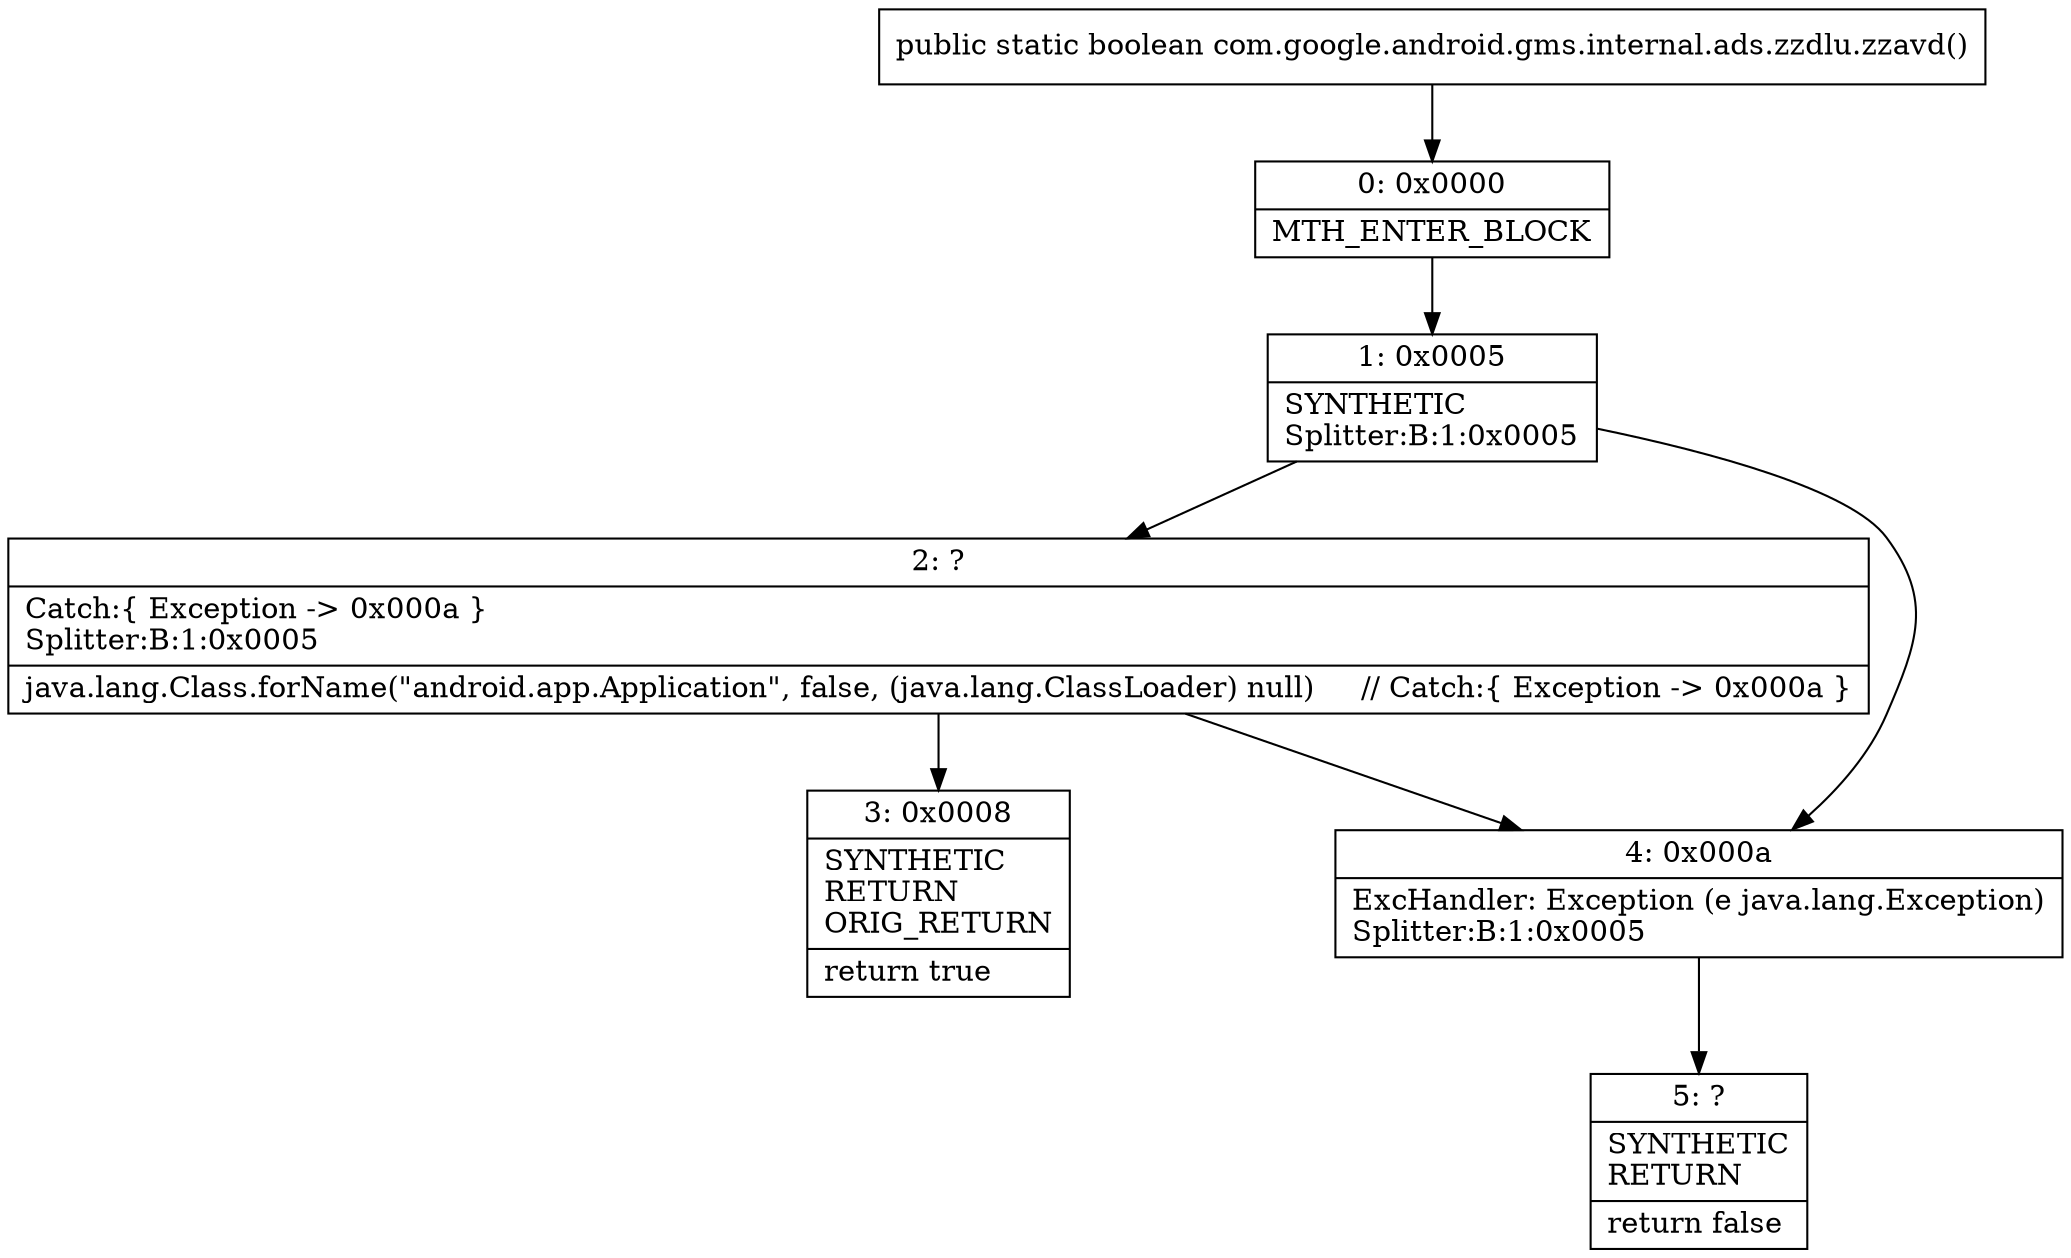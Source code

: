 digraph "CFG forcom.google.android.gms.internal.ads.zzdlu.zzavd()Z" {
Node_0 [shape=record,label="{0\:\ 0x0000|MTH_ENTER_BLOCK\l}"];
Node_1 [shape=record,label="{1\:\ 0x0005|SYNTHETIC\lSplitter:B:1:0x0005\l}"];
Node_2 [shape=record,label="{2\:\ ?|Catch:\{ Exception \-\> 0x000a \}\lSplitter:B:1:0x0005\l|java.lang.Class.forName(\"android.app.Application\", false, (java.lang.ClassLoader) null)     \/\/ Catch:\{ Exception \-\> 0x000a \}\l}"];
Node_3 [shape=record,label="{3\:\ 0x0008|SYNTHETIC\lRETURN\lORIG_RETURN\l|return true\l}"];
Node_4 [shape=record,label="{4\:\ 0x000a|ExcHandler: Exception (e java.lang.Exception)\lSplitter:B:1:0x0005\l}"];
Node_5 [shape=record,label="{5\:\ ?|SYNTHETIC\lRETURN\l|return false\l}"];
MethodNode[shape=record,label="{public static boolean com.google.android.gms.internal.ads.zzdlu.zzavd() }"];
MethodNode -> Node_0;
Node_0 -> Node_1;
Node_1 -> Node_2;
Node_1 -> Node_4;
Node_2 -> Node_3;
Node_2 -> Node_4;
Node_4 -> Node_5;
}

